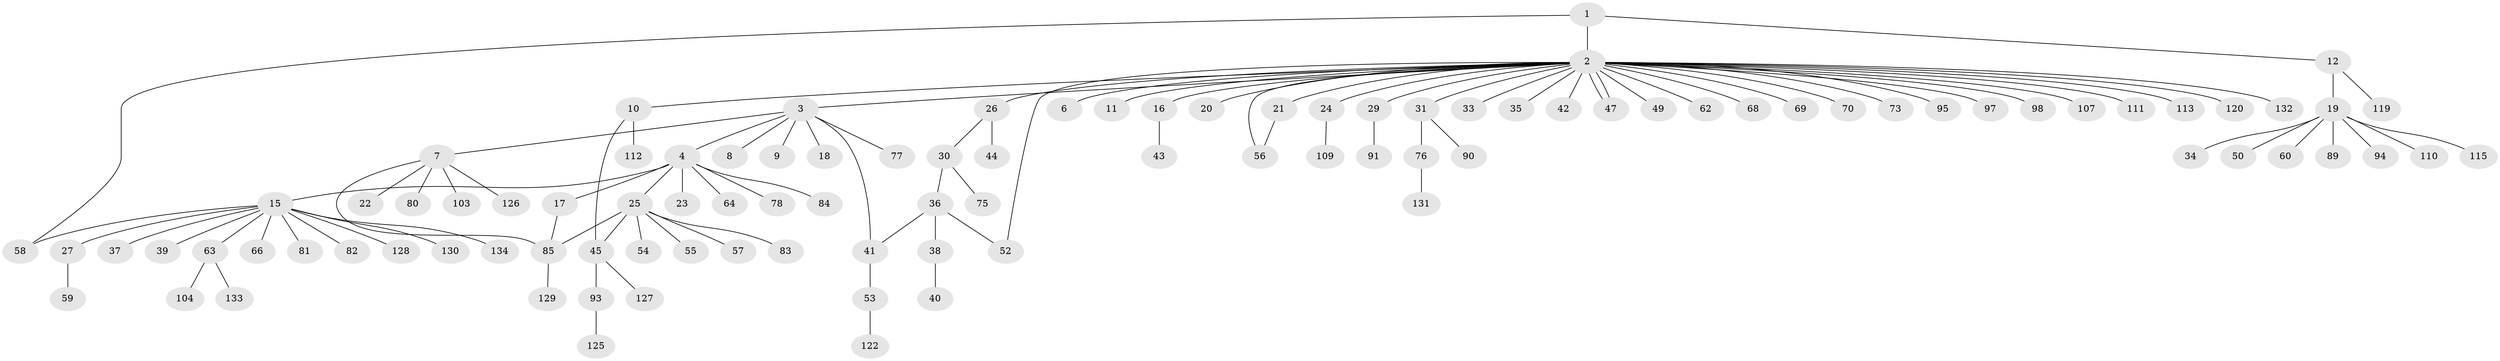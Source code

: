 // Generated by graph-tools (version 1.1) at 2025/51/02/27/25 19:51:58]
// undirected, 100 vertices, 107 edges
graph export_dot {
graph [start="1"]
  node [color=gray90,style=filled];
  1 [super="+65"];
  2 [super="+5"];
  3 [super="+13"];
  4 [super="+72"];
  6;
  7 [super="+100"];
  8;
  9;
  10 [super="+46"];
  11 [super="+135"];
  12 [super="+14"];
  15 [super="+67"];
  16 [super="+86"];
  17;
  18;
  19 [super="+48"];
  20;
  21;
  22;
  23;
  24 [super="+71"];
  25 [super="+28"];
  26 [super="+96"];
  27 [super="+121"];
  29 [super="+116"];
  30 [super="+32"];
  31;
  33;
  34;
  35;
  36;
  37 [super="+101"];
  38;
  39;
  40;
  41;
  42 [super="+108"];
  43;
  44;
  45 [super="+88"];
  47 [super="+51"];
  49;
  50 [super="+92"];
  52 [super="+61"];
  53;
  54;
  55;
  56 [super="+102"];
  57;
  58;
  59;
  60;
  62;
  63 [super="+74"];
  64;
  66;
  68;
  69 [super="+79"];
  70;
  73 [super="+87"];
  75 [super="+106"];
  76 [super="+99"];
  77;
  78;
  80;
  81;
  82;
  83;
  84;
  85 [super="+118"];
  89;
  90;
  91;
  93 [super="+105"];
  94;
  95;
  97;
  98;
  103 [super="+123"];
  104;
  107;
  109;
  110 [super="+124"];
  111;
  112 [super="+117"];
  113 [super="+114"];
  115;
  119;
  120;
  122;
  125;
  126;
  127;
  128;
  129;
  130;
  131;
  132;
  133;
  134;
  1 -- 2;
  1 -- 12;
  1 -- 58;
  2 -- 3;
  2 -- 6;
  2 -- 11;
  2 -- 16;
  2 -- 20;
  2 -- 21;
  2 -- 24;
  2 -- 26;
  2 -- 29;
  2 -- 31;
  2 -- 35;
  2 -- 42;
  2 -- 47;
  2 -- 47;
  2 -- 49;
  2 -- 52;
  2 -- 56;
  2 -- 62;
  2 -- 68;
  2 -- 69;
  2 -- 95;
  2 -- 97;
  2 -- 98;
  2 -- 107;
  2 -- 111;
  2 -- 120;
  2 -- 132;
  2 -- 33;
  2 -- 113;
  2 -- 70;
  2 -- 73;
  2 -- 10;
  3 -- 4;
  3 -- 7;
  3 -- 8;
  3 -- 9;
  3 -- 77;
  3 -- 41;
  3 -- 18;
  4 -- 15;
  4 -- 17;
  4 -- 23;
  4 -- 25;
  4 -- 64;
  4 -- 78;
  4 -- 84;
  7 -- 22;
  7 -- 80;
  7 -- 103;
  7 -- 126;
  7 -- 85;
  10 -- 112;
  10 -- 45;
  12 -- 119;
  12 -- 19;
  15 -- 27;
  15 -- 37;
  15 -- 39;
  15 -- 58;
  15 -- 63;
  15 -- 66;
  15 -- 81;
  15 -- 82;
  15 -- 128;
  15 -- 130;
  15 -- 134;
  16 -- 43;
  17 -- 85;
  19 -- 34;
  19 -- 50;
  19 -- 60;
  19 -- 89;
  19 -- 94;
  19 -- 110;
  19 -- 115;
  21 -- 56;
  24 -- 109;
  25 -- 54;
  25 -- 55;
  25 -- 57;
  25 -- 45;
  25 -- 83;
  25 -- 85;
  26 -- 30;
  26 -- 44;
  27 -- 59;
  29 -- 91;
  30 -- 36;
  30 -- 75;
  31 -- 76;
  31 -- 90;
  36 -- 38;
  36 -- 41;
  36 -- 52;
  38 -- 40;
  41 -- 53;
  45 -- 93;
  45 -- 127;
  53 -- 122;
  63 -- 104;
  63 -- 133;
  76 -- 131;
  85 -- 129;
  93 -- 125;
}
